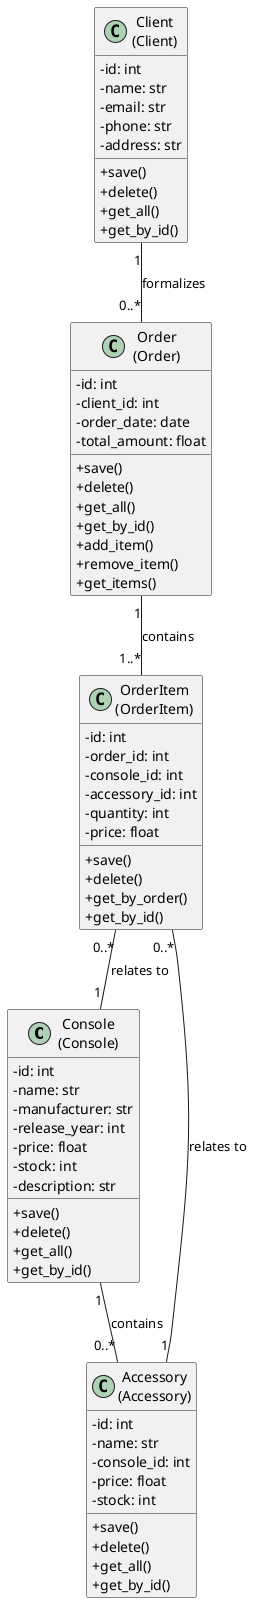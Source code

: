 @startuml
skinparam classAttributeIconSize 0

class "Console\n(Console)" as Console {
    - id: int
    - name: str
    - manufacturer: str
    - release_year: int
    - price: float
    - stock: int
    - description: str
    + save()
    + delete()
    + get_all()
    + get_by_id()
}

class "Accessory\n(Accessory)" as Accessory {
    - id: int
    - name: str
    - console_id: int
    - price: float
    - stock: int
    + save()
    + delete()
    + get_all()
    + get_by_id()
}

class "Client\n(Client)" as Client {
    - id: int
    - name: str
    - email: str
    - phone: str
    - address: str
    + save()
    + delete()
    + get_all()
    + get_by_id()
}

class "Order\n(Order)" as Order {
    - id: int
    - client_id: int
    - order_date: date
    - total_amount: float
    + save()
    + delete()
    + get_all()
    + get_by_id()
    + add_item()
    + remove_item()
    + get_items()
}

class "OrderItem\n(OrderItem)" as OrderItem {
    - id: int
    - order_id: int
    - console_id: int
    - accessory_id: int
    - quantity: int
    - price: float
    + save()
    + delete()
    + get_by_order()
    + get_by_id()
}

Console "1" -- "0..*" Accessory : contains
Client "1" -- "0..*" Order : formalizes
Order "1" -- "1..*" OrderItem : contains
OrderItem "0..*" -- "1" Console : relates to
OrderItem "0..*" -- "1" Accessory : relates to